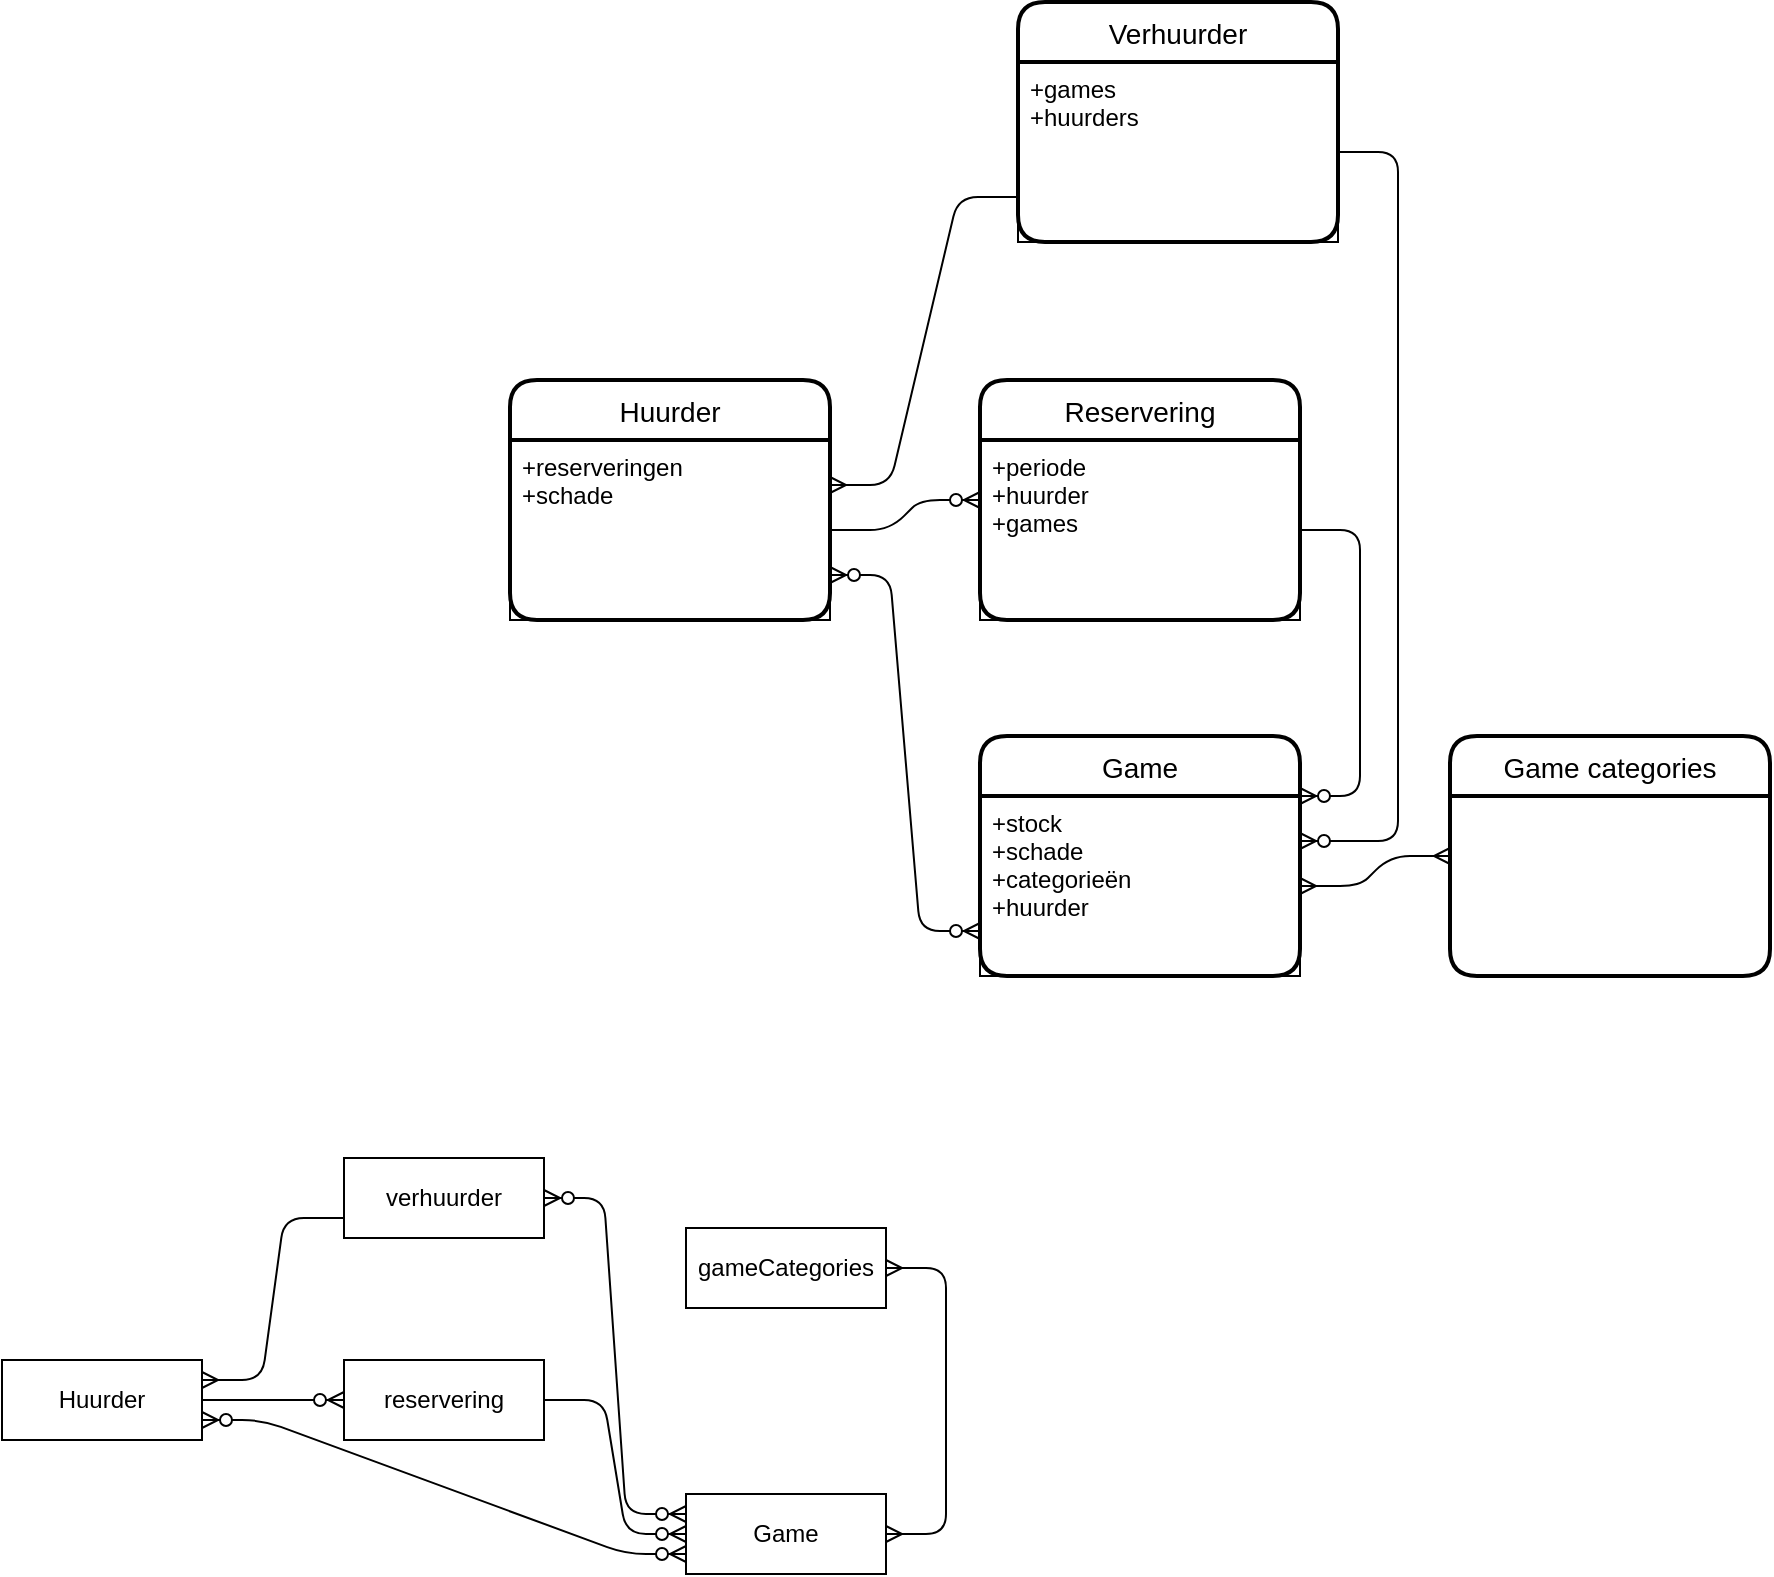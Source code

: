 <mxfile version="14.3.1" type="device"><diagram id="tfja5raIDSoFxbUejUgO" name="Page-1"><mxGraphModel dx="988" dy="538" grid="0" gridSize="10" guides="1" tooltips="1" connect="1" arrows="1" fold="1" page="0" pageScale="1" pageWidth="827" pageHeight="1169" math="0" shadow="0"><root><mxCell id="0"/><mxCell id="1" parent="0"/><mxCell id="27wx8xkQeyU5nyBLtglS-4" value="Huurder" style="swimlane;childLayout=stackLayout;horizontal=1;startSize=30;horizontalStack=0;rounded=1;fontSize=14;fontStyle=0;strokeWidth=2;resizeParent=0;resizeLast=1;shadow=0;dashed=0;align=center;strokeColor=#000000;" vertex="1" parent="1"><mxGeometry x="300" y="334" width="160" height="120" as="geometry"/></mxCell><mxCell id="27wx8xkQeyU5nyBLtglS-5" value="+reserveringen&#10;+schade" style="align=left;strokeColor=#000000;fillColor=none;spacingLeft=4;fontSize=12;verticalAlign=top;resizable=0;rotatable=0;part=1;" vertex="1" parent="27wx8xkQeyU5nyBLtglS-4"><mxGeometry y="30" width="160" height="90" as="geometry"/></mxCell><mxCell id="27wx8xkQeyU5nyBLtglS-6" value="Game" style="swimlane;childLayout=stackLayout;horizontal=1;startSize=30;horizontalStack=0;rounded=1;fontSize=14;fontStyle=0;strokeWidth=2;resizeParent=0;resizeLast=1;shadow=0;dashed=0;align=center;strokeColor=#000000;" vertex="1" parent="1"><mxGeometry x="535" y="512" width="160" height="120" as="geometry"/></mxCell><mxCell id="27wx8xkQeyU5nyBLtglS-7" value="+stock&#10;+schade&#10;+categorieën&#10;+huurder" style="align=left;strokeColor=#000000;fillColor=none;spacingLeft=4;fontSize=12;verticalAlign=top;resizable=0;rotatable=0;part=1;" vertex="1" parent="27wx8xkQeyU5nyBLtglS-6"><mxGeometry y="30" width="160" height="90" as="geometry"/></mxCell><mxCell id="27wx8xkQeyU5nyBLtglS-8" value="Reservering" style="swimlane;childLayout=stackLayout;horizontal=1;startSize=30;horizontalStack=0;rounded=1;fontSize=14;fontStyle=0;strokeWidth=2;resizeParent=0;resizeLast=1;shadow=0;dashed=0;align=center;strokeColor=#000000;" vertex="1" parent="1"><mxGeometry x="535" y="334" width="160" height="120" as="geometry"/></mxCell><mxCell id="27wx8xkQeyU5nyBLtglS-9" value="+periode&#10;+huurder&#10;+games" style="align=left;strokeColor=#000000;fillColor=none;spacingLeft=4;fontSize=12;verticalAlign=top;resizable=0;rotatable=0;part=1;" vertex="1" parent="27wx8xkQeyU5nyBLtglS-8"><mxGeometry y="30" width="160" height="90" as="geometry"/></mxCell><mxCell id="27wx8xkQeyU5nyBLtglS-13" value="Verhuurder" style="swimlane;childLayout=stackLayout;horizontal=1;startSize=30;horizontalStack=0;rounded=1;fontSize=14;fontStyle=0;strokeWidth=2;resizeParent=0;resizeLast=1;shadow=0;dashed=0;align=center;strokeColor=#000000;" vertex="1" parent="1"><mxGeometry x="554" y="145" width="160" height="120" as="geometry"/></mxCell><mxCell id="27wx8xkQeyU5nyBLtglS-14" value="+games&#10;+huurders" style="align=left;strokeColor=#000000;fillColor=none;spacingLeft=4;fontSize=12;verticalAlign=top;resizable=0;rotatable=0;part=1;" vertex="1" parent="27wx8xkQeyU5nyBLtglS-13"><mxGeometry y="30" width="160" height="90" as="geometry"/></mxCell><mxCell id="27wx8xkQeyU5nyBLtglS-16" value="reservering" style="whiteSpace=wrap;html=1;align=center;" vertex="1" parent="1"><mxGeometry x="217" y="824" width="100" height="40" as="geometry"/></mxCell><mxCell id="27wx8xkQeyU5nyBLtglS-17" value="Huurder" style="whiteSpace=wrap;html=1;align=center;" vertex="1" parent="1"><mxGeometry x="46" y="824" width="100" height="40" as="geometry"/></mxCell><mxCell id="27wx8xkQeyU5nyBLtglS-18" value="verhuurder" style="whiteSpace=wrap;html=1;align=center;" vertex="1" parent="1"><mxGeometry x="217" y="723" width="100" height="40" as="geometry"/></mxCell><mxCell id="27wx8xkQeyU5nyBLtglS-19" value="Game" style="whiteSpace=wrap;html=1;align=center;" vertex="1" parent="1"><mxGeometry x="388" y="891" width="100" height="40" as="geometry"/></mxCell><mxCell id="27wx8xkQeyU5nyBLtglS-20" value="" style="edgeStyle=entityRelationEdgeStyle;fontSize=12;html=1;endArrow=ERzeroToMany;endFill=1;exitX=1;exitY=0.5;exitDx=0;exitDy=0;entryX=0;entryY=0.5;entryDx=0;entryDy=0;" edge="1" parent="1" source="27wx8xkQeyU5nyBLtglS-17" target="27wx8xkQeyU5nyBLtglS-16"><mxGeometry width="100" height="100" relative="1" as="geometry"><mxPoint x="182" y="936" as="sourcePoint"/><mxPoint x="282" y="836" as="targetPoint"/></mxGeometry></mxCell><mxCell id="27wx8xkQeyU5nyBLtglS-22" value="gameCategories" style="whiteSpace=wrap;html=1;align=center;" vertex="1" parent="1"><mxGeometry x="388" y="758" width="100" height="40" as="geometry"/></mxCell><mxCell id="27wx8xkQeyU5nyBLtglS-27" value="" style="edgeStyle=entityRelationEdgeStyle;fontSize=12;html=1;endArrow=ERmany;exitX=0;exitY=0.75;exitDx=0;exitDy=0;entryX=1;entryY=0.25;entryDx=0;entryDy=0;" edge="1" parent="1" source="27wx8xkQeyU5nyBLtglS-18" target="27wx8xkQeyU5nyBLtglS-17"><mxGeometry width="100" height="100" relative="1" as="geometry"><mxPoint x="366" y="929" as="sourcePoint"/><mxPoint x="466" y="829" as="targetPoint"/></mxGeometry></mxCell><mxCell id="27wx8xkQeyU5nyBLtglS-28" value="" style="edgeStyle=entityRelationEdgeStyle;fontSize=12;html=1;endArrow=ERzeroToMany;endFill=1;startArrow=ERzeroToMany;exitX=1;exitY=0.5;exitDx=0;exitDy=0;entryX=0;entryY=0.25;entryDx=0;entryDy=0;" edge="1" parent="1" source="27wx8xkQeyU5nyBLtglS-18" target="27wx8xkQeyU5nyBLtglS-19"><mxGeometry width="100" height="100" relative="1" as="geometry"><mxPoint x="366" y="929" as="sourcePoint"/><mxPoint x="466" y="829" as="targetPoint"/></mxGeometry></mxCell><mxCell id="27wx8xkQeyU5nyBLtglS-29" value="" style="edgeStyle=entityRelationEdgeStyle;fontSize=12;html=1;endArrow=ERzeroToMany;endFill=1;exitX=1;exitY=0.5;exitDx=0;exitDy=0;entryX=0;entryY=0.5;entryDx=0;entryDy=0;" edge="1" parent="1" source="27wx8xkQeyU5nyBLtglS-16" target="27wx8xkQeyU5nyBLtglS-19"><mxGeometry width="100" height="100" relative="1" as="geometry"><mxPoint x="369" y="905" as="sourcePoint"/><mxPoint x="469" y="805" as="targetPoint"/></mxGeometry></mxCell><mxCell id="27wx8xkQeyU5nyBLtglS-30" value="" style="edgeStyle=entityRelationEdgeStyle;fontSize=12;html=1;endArrow=ERmany;startArrow=ERmany;exitX=1;exitY=0.5;exitDx=0;exitDy=0;entryX=1;entryY=0.5;entryDx=0;entryDy=0;" edge="1" parent="1" source="27wx8xkQeyU5nyBLtglS-22" target="27wx8xkQeyU5nyBLtglS-19"><mxGeometry width="100" height="100" relative="1" as="geometry"><mxPoint x="438" y="923" as="sourcePoint"/><mxPoint x="538" y="823" as="targetPoint"/></mxGeometry></mxCell><mxCell id="27wx8xkQeyU5nyBLtglS-33" value="" style="edgeStyle=entityRelationEdgeStyle;fontSize=12;html=1;endArrow=ERzeroToMany;endFill=1;startArrow=ERzeroToMany;exitX=1;exitY=0.75;exitDx=0;exitDy=0;entryX=0;entryY=0.75;entryDx=0;entryDy=0;" edge="1" parent="1" source="27wx8xkQeyU5nyBLtglS-17" target="27wx8xkQeyU5nyBLtglS-19"><mxGeometry width="100" height="100" relative="1" as="geometry"><mxPoint x="423" y="885" as="sourcePoint"/><mxPoint x="523" y="785" as="targetPoint"/></mxGeometry></mxCell><mxCell id="27wx8xkQeyU5nyBLtglS-35" value="Game categories" style="swimlane;childLayout=stackLayout;horizontal=1;startSize=30;horizontalStack=0;rounded=1;fontSize=14;fontStyle=0;strokeWidth=2;resizeParent=0;resizeLast=1;shadow=0;dashed=0;align=center;strokeColor=#000000;" vertex="1" parent="1"><mxGeometry x="770" y="512" width="160" height="120" as="geometry"/></mxCell><mxCell id="27wx8xkQeyU5nyBLtglS-37" value="" style="edgeStyle=entityRelationEdgeStyle;fontSize=12;html=1;endArrow=ERmany;exitX=0;exitY=0.75;exitDx=0;exitDy=0;entryX=1;entryY=0.25;entryDx=0;entryDy=0;fillColor=#33FF33;strokeColor=#000000;" edge="1" parent="1" source="27wx8xkQeyU5nyBLtglS-14" target="27wx8xkQeyU5nyBLtglS-5"><mxGeometry width="100" height="100" relative="1" as="geometry"><mxPoint x="285" y="228" as="sourcePoint"/><mxPoint x="125" y="310" as="targetPoint"/></mxGeometry></mxCell><mxCell id="27wx8xkQeyU5nyBLtglS-38" value="" style="edgeStyle=entityRelationEdgeStyle;fontSize=12;html=1;endArrow=ERzeroToMany;endFill=1;exitX=1;exitY=0.5;exitDx=0;exitDy=0;entryX=0;entryY=0.5;entryDx=0;entryDy=0;strokeColor=#000000;" edge="1" parent="1" source="27wx8xkQeyU5nyBLtglS-5" target="27wx8xkQeyU5nyBLtglS-8"><mxGeometry width="100" height="100" relative="1" as="geometry"><mxPoint x="467" y="411" as="sourcePoint"/><mxPoint x="538" y="411" as="targetPoint"/></mxGeometry></mxCell><mxCell id="27wx8xkQeyU5nyBLtglS-39" value="" style="edgeStyle=entityRelationEdgeStyle;fontSize=12;html=1;endArrow=ERzeroToMany;endFill=1;startArrow=ERzeroToMany;exitX=1;exitY=0.75;exitDx=0;exitDy=0;entryX=0;entryY=0.75;entryDx=0;entryDy=0;strokeColor=#000000;" edge="1" parent="1" source="27wx8xkQeyU5nyBLtglS-5" target="27wx8xkQeyU5nyBLtglS-7"><mxGeometry width="100" height="100" relative="1" as="geometry"><mxPoint x="471" y="495" as="sourcePoint"/><mxPoint x="713" y="531" as="targetPoint"/></mxGeometry></mxCell><mxCell id="27wx8xkQeyU5nyBLtglS-40" value="" style="edgeStyle=entityRelationEdgeStyle;fontSize=12;html=1;endArrow=ERzeroToMany;endFill=1;exitX=1;exitY=0.5;exitDx=0;exitDy=0;entryX=1;entryY=0.25;entryDx=0;entryDy=0;strokeColor=#000000;" edge="1" parent="1" source="27wx8xkQeyU5nyBLtglS-9" target="27wx8xkQeyU5nyBLtglS-6"><mxGeometry width="100" height="100" relative="1" as="geometry"><mxPoint x="741" y="412" as="sourcePoint"/><mxPoint x="844" y="559" as="targetPoint"/></mxGeometry></mxCell><mxCell id="27wx8xkQeyU5nyBLtglS-42" value="" style="edgeStyle=entityRelationEdgeStyle;fontSize=12;html=1;endArrow=ERmany;startArrow=ERmany;exitX=0;exitY=0.5;exitDx=0;exitDy=0;strokeColor=#000000;" edge="1" parent="1" source="27wx8xkQeyU5nyBLtglS-35" target="27wx8xkQeyU5nyBLtglS-7"><mxGeometry width="100" height="100" relative="1" as="geometry"><mxPoint x="772" y="593" as="sourcePoint"/><mxPoint x="784" y="762" as="targetPoint"/></mxGeometry></mxCell><mxCell id="27wx8xkQeyU5nyBLtglS-44" value="" style="edgeStyle=entityRelationEdgeStyle;fontSize=12;html=1;endArrow=ERzeroToMany;endFill=1;strokeColor=#000000;fillColor=#33FF33;entryX=1;entryY=0.25;entryDx=0;entryDy=0;" edge="1" parent="1" source="27wx8xkQeyU5nyBLtglS-14" target="27wx8xkQeyU5nyBLtglS-7"><mxGeometry width="100" height="100" relative="1" as="geometry"><mxPoint x="683" y="460" as="sourcePoint"/><mxPoint x="783" y="360" as="targetPoint"/></mxGeometry></mxCell></root></mxGraphModel></diagram></mxfile>